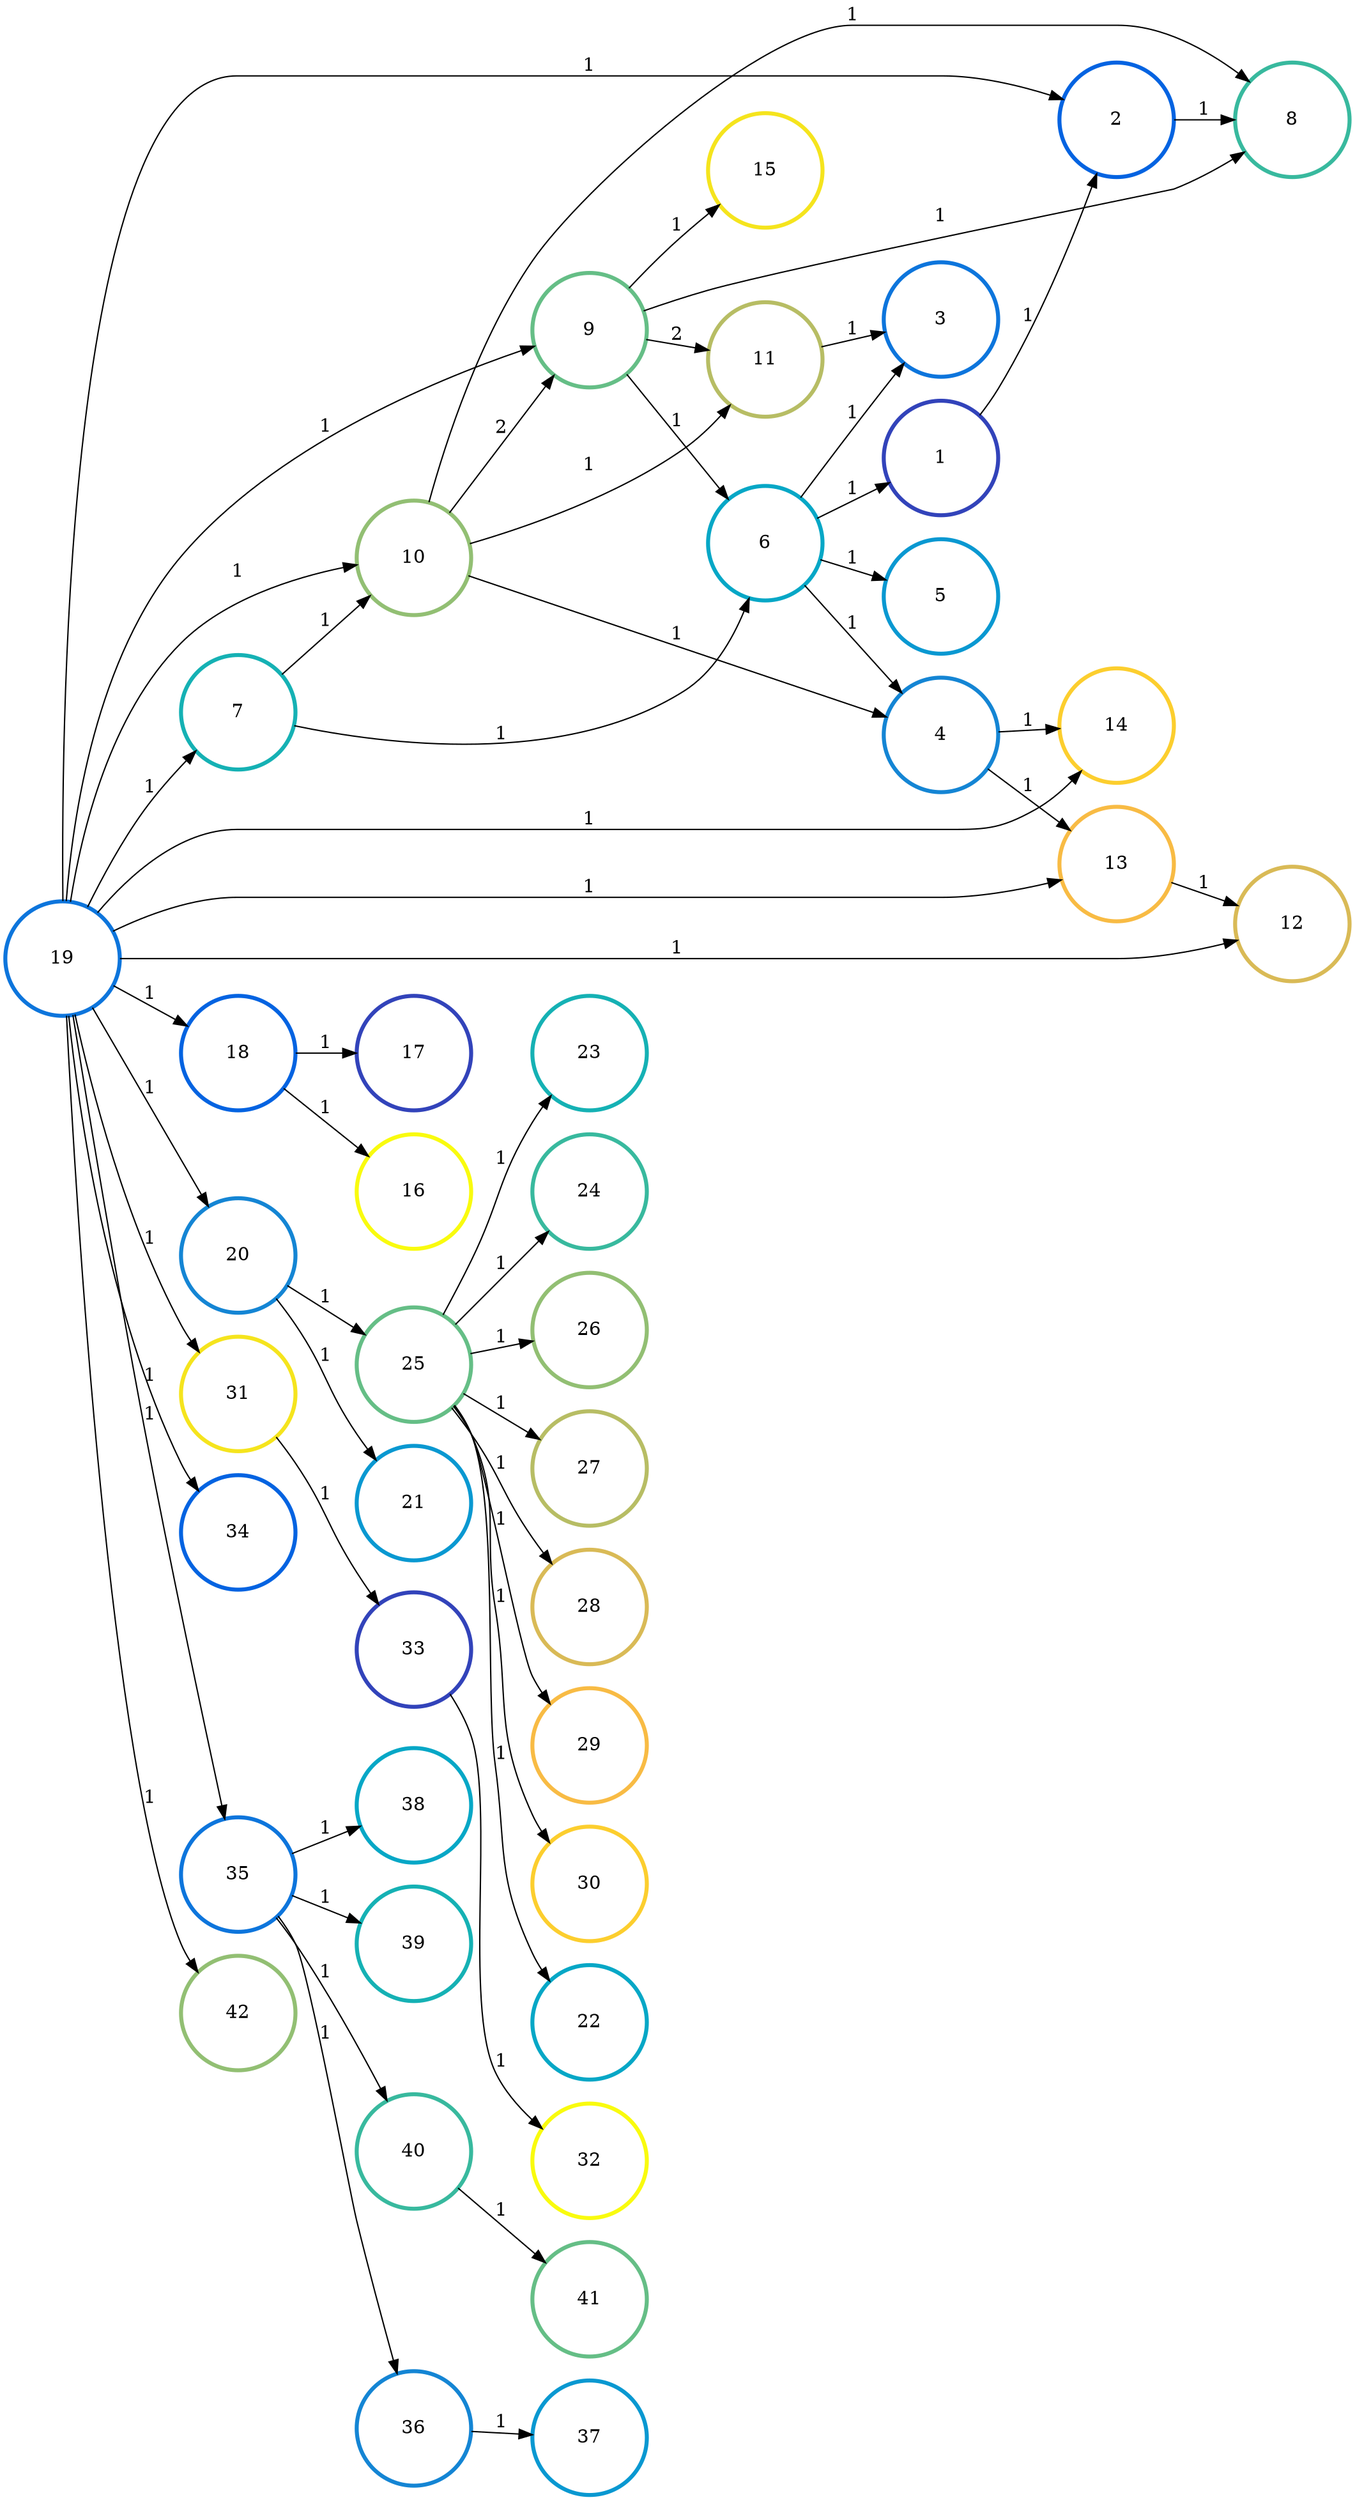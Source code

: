 digraph N {
	overlap="false"
	rankdir="LR"
	0 [label="1",width=1.2,height=1.2,style="",penwidth=3,color="#3243BA"]
	1 [label="2",width=1.2,height=1.2,style="",penwidth=3,color="#0363E1"]
	2 [label="3",width=1.2,height=1.2,style="",penwidth=3,color="#0D75DC"]
	3 [label="4",width=1.2,height=1.2,style="",penwidth=3,color="#1485D4"]
	4 [label="5",width=1.2,height=1.2,style="",penwidth=3,color="#0998D1"]
	5 [label="6",width=1.2,height=1.2,style="",penwidth=3,color="#06A7C6"]
	6 [label="7",width=1.2,height=1.2,style="",penwidth=3,color="#15B1B4"]
	7 [label="8",width=1.2,height=1.2,style="",penwidth=3,color="#38B99E"]
	8 [label="9",width=1.2,height=1.2,style="",penwidth=3,color="#65BE86"]
	9 [label="10",width=1.2,height=1.2,style="",penwidth=3,color="#92BF73"]
	10 [label="11",width=1.2,height=1.2,style="",penwidth=3,color="#B7BD64"]
	11 [label="12",width=1.2,height=1.2,style="",penwidth=3,color="#D9BA56"]
	12 [label="13",width=1.2,height=1.2,style="",penwidth=3,color="#F8BB44"]
	13 [label="14",width=1.2,height=1.2,style="",penwidth=3,color="#FCCE2E"]
	14 [label="15",width=1.2,height=1.2,style="",penwidth=3,color="#F5E41D"]
	15 [label="16",width=1.2,height=1.2,style="",penwidth=3,color="#F9FB0E"]
	16 [label="17",width=1.2,height=1.2,style="",penwidth=3,color="#3243BA"]
	17 [label="18",width=1.2,height=1.2,style="",penwidth=3,color="#0363E1"]
	18 [label="19",width=1.2,height=1.2,style="",penwidth=3,color="#0D75DC"]
	19 [label="20",width=1.2,height=1.2,style="",penwidth=3,color="#1485D4"]
	20 [label="21",width=1.2,height=1.2,style="",penwidth=3,color="#0998D1"]
	21 [label="22",width=1.2,height=1.2,style="",penwidth=3,color="#06A7C6"]
	22 [label="23",width=1.2,height=1.2,style="",penwidth=3,color="#15B1B4"]
	23 [label="24",width=1.2,height=1.2,style="",penwidth=3,color="#38B99E"]
	24 [label="25",width=1.2,height=1.2,style="",penwidth=3,color="#65BE86"]
	25 [label="26",width=1.2,height=1.2,style="",penwidth=3,color="#92BF73"]
	26 [label="27",width=1.2,height=1.2,style="",penwidth=3,color="#B7BD64"]
	27 [label="28",width=1.2,height=1.2,style="",penwidth=3,color="#D9BA56"]
	28 [label="29",width=1.2,height=1.2,style="",penwidth=3,color="#F8BB44"]
	29 [label="30",width=1.2,height=1.2,style="",penwidth=3,color="#FCCE2E"]
	30 [label="31",width=1.2,height=1.2,style="",penwidth=3,color="#F5E41D"]
	31 [label="32",width=1.2,height=1.2,style="",penwidth=3,color="#F9FB0E"]
	32 [label="33",width=1.2,height=1.2,style="",penwidth=3,color="#3243BA"]
	33 [label="34",width=1.2,height=1.2,style="",penwidth=3,color="#0363E1"]
	34 [label="35",width=1.2,height=1.2,style="",penwidth=3,color="#0D75DC"]
	35 [label="36",width=1.2,height=1.2,style="",penwidth=3,color="#1485D4"]
	36 [label="37",width=1.2,height=1.2,style="",penwidth=3,color="#0998D1"]
	37 [label="38",width=1.2,height=1.2,style="",penwidth=3,color="#06A7C6"]
	38 [label="39",width=1.2,height=1.2,style="",penwidth=3,color="#15B1B4"]
	39 [label="40",width=1.2,height=1.2,style="",penwidth=3,color="#38B99E"]
	40 [label="41",width=1.2,height=1.2,style="",penwidth=3,color="#65BE86"]
	41 [label="42",width=1.2,height=1.2,style="",penwidth=3,color="#92BF73"]
	0 -> 1 [penwidth=1,color=black,label="1"]
	1 -> 7 [penwidth=1,color=black,label="1"]
	3 -> 12 [penwidth=1,color=black,label="1"]
	3 -> 13 [penwidth=1,color=black,label="1"]
	5 -> 0 [penwidth=1,color=black,label="1"]
	5 -> 2 [penwidth=1,color=black,label="1"]
	5 -> 3 [penwidth=1,color=black,label="1"]
	5 -> 4 [penwidth=1,color=black,label="1"]
	6 -> 5 [penwidth=1,color=black,label="1"]
	6 -> 9 [penwidth=1,color=black,label="1"]
	8 -> 5 [penwidth=1,color=black,label="1"]
	8 -> 7 [penwidth=1,color=black,label="1"]
	8 -> 10 [penwidth=1,color=black,label="2"]
	8 -> 14 [penwidth=1,color=black,label="1"]
	9 -> 3 [penwidth=1,color=black,label="1"]
	9 -> 7 [penwidth=1,color=black,label="1"]
	9 -> 8 [penwidth=1,color=black,label="2"]
	9 -> 10 [penwidth=1,color=black,label="1"]
	10 -> 2 [penwidth=1,color=black,label="1"]
	12 -> 11 [penwidth=1,color=black,label="1"]
	17 -> 15 [penwidth=1,color=black,label="1"]
	17 -> 16 [penwidth=1,color=black,label="1"]
	18 -> 1 [penwidth=1,color=black,label="1"]
	18 -> 6 [penwidth=1,color=black,label="1"]
	18 -> 8 [penwidth=1,color=black,label="1"]
	18 -> 9 [penwidth=1,color=black,label="1"]
	18 -> 11 [penwidth=1,color=black,label="1"]
	18 -> 12 [penwidth=1,color=black,label="1"]
	18 -> 13 [penwidth=1,color=black,label="1"]
	18 -> 17 [penwidth=1,color=black,label="1"]
	18 -> 19 [penwidth=1,color=black,label="1"]
	18 -> 30 [penwidth=1,color=black,label="1"]
	18 -> 33 [penwidth=1,color=black,label="1"]
	18 -> 34 [penwidth=1,color=black,label="1"]
	18 -> 41 [penwidth=1,color=black,label="1"]
	19 -> 20 [penwidth=1,color=black,label="1"]
	19 -> 24 [penwidth=1,color=black,label="1"]
	24 -> 21 [penwidth=1,color=black,label="1"]
	24 -> 22 [penwidth=1,color=black,label="1"]
	24 -> 23 [penwidth=1,color=black,label="1"]
	24 -> 25 [penwidth=1,color=black,label="1"]
	24 -> 26 [penwidth=1,color=black,label="1"]
	24 -> 27 [penwidth=1,color=black,label="1"]
	24 -> 28 [penwidth=1,color=black,label="1"]
	24 -> 29 [penwidth=1,color=black,label="1"]
	30 -> 32 [penwidth=1,color=black,label="1"]
	32 -> 31 [penwidth=1,color=black,label="1"]
	34 -> 35 [penwidth=1,color=black,label="1"]
	34 -> 37 [penwidth=1,color=black,label="1"]
	34 -> 38 [penwidth=1,color=black,label="1"]
	34 -> 39 [penwidth=1,color=black,label="1"]
	35 -> 36 [penwidth=1,color=black,label="1"]
	39 -> 40 [penwidth=1,color=black,label="1"]
}
